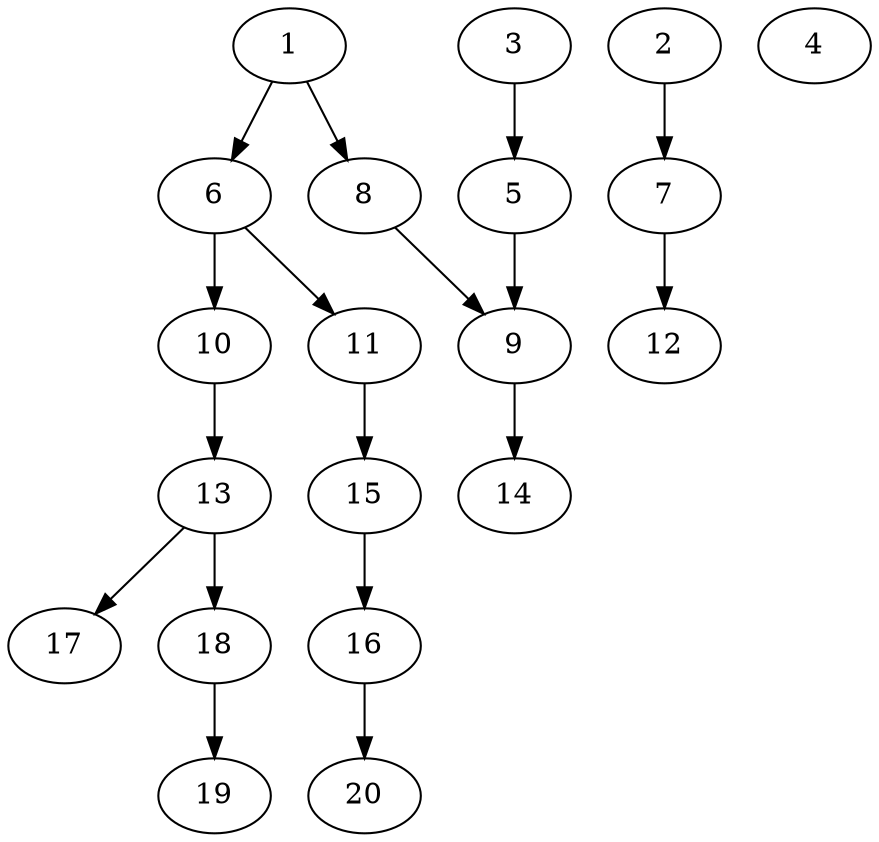 // DAG automatically generated by daggen at Sat Jul 27 15:37:47 2019
// ./daggen --dot -n 20 --ccr 0.3 --fat 0.5 --regular 0.5 --density 0.4 --mindata 5242880 --maxdata 52428800 
digraph G {
  1 [size="130457600", alpha="0.01", expect_size="39137280"] 
  1 -> 6 [size ="39137280"]
  1 -> 8 [size ="39137280"]
  2 [size="89330347", alpha="0.11", expect_size="26799104"] 
  2 -> 7 [size ="26799104"]
  3 [size="115261440", alpha="0.12", expect_size="34578432"] 
  3 -> 5 [size ="34578432"]
  4 [size="72618667", alpha="0.14", expect_size="21785600"] 
  5 [size="120333653", alpha="0.05", expect_size="36100096"] 
  5 -> 9 [size ="36100096"]
  6 [size="92825600", alpha="0.12", expect_size="27847680"] 
  6 -> 10 [size ="27847680"]
  6 -> 11 [size ="27847680"]
  7 [size="144523947", alpha="0.10", expect_size="43357184"] 
  7 -> 12 [size ="43357184"]
  8 [size="147698347", alpha="0.17", expect_size="44309504"] 
  8 -> 9 [size ="44309504"]
  9 [size="131102720", alpha="0.11", expect_size="39330816"] 
  9 -> 14 [size ="39330816"]
  10 [size="56674987", alpha="0.01", expect_size="17002496"] 
  10 -> 13 [size ="17002496"]
  11 [size="170898773", alpha="0.00", expect_size="51269632"] 
  11 -> 15 [size ="51269632"]
  12 [size="24449707", alpha="0.12", expect_size="7334912"] 
  13 [size="113527467", alpha="0.00", expect_size="34058240"] 
  13 -> 17 [size ="34058240"]
  13 -> 18 [size ="34058240"]
  14 [size="46807040", alpha="0.03", expect_size="14042112"] 
  15 [size="153866240", alpha="0.12", expect_size="46159872"] 
  15 -> 16 [size ="46159872"]
  16 [size="33508693", alpha="0.13", expect_size="10052608"] 
  16 -> 20 [size ="10052608"]
  17 [size="131498667", alpha="0.02", expect_size="39449600"] 
  18 [size="49356800", alpha="0.15", expect_size="14807040"] 
  18 -> 19 [size ="14807040"]
  19 [size="23077547", alpha="0.01", expect_size="6923264"] 
  20 [size="106888533", alpha="0.15", expect_size="32066560"] 
}
